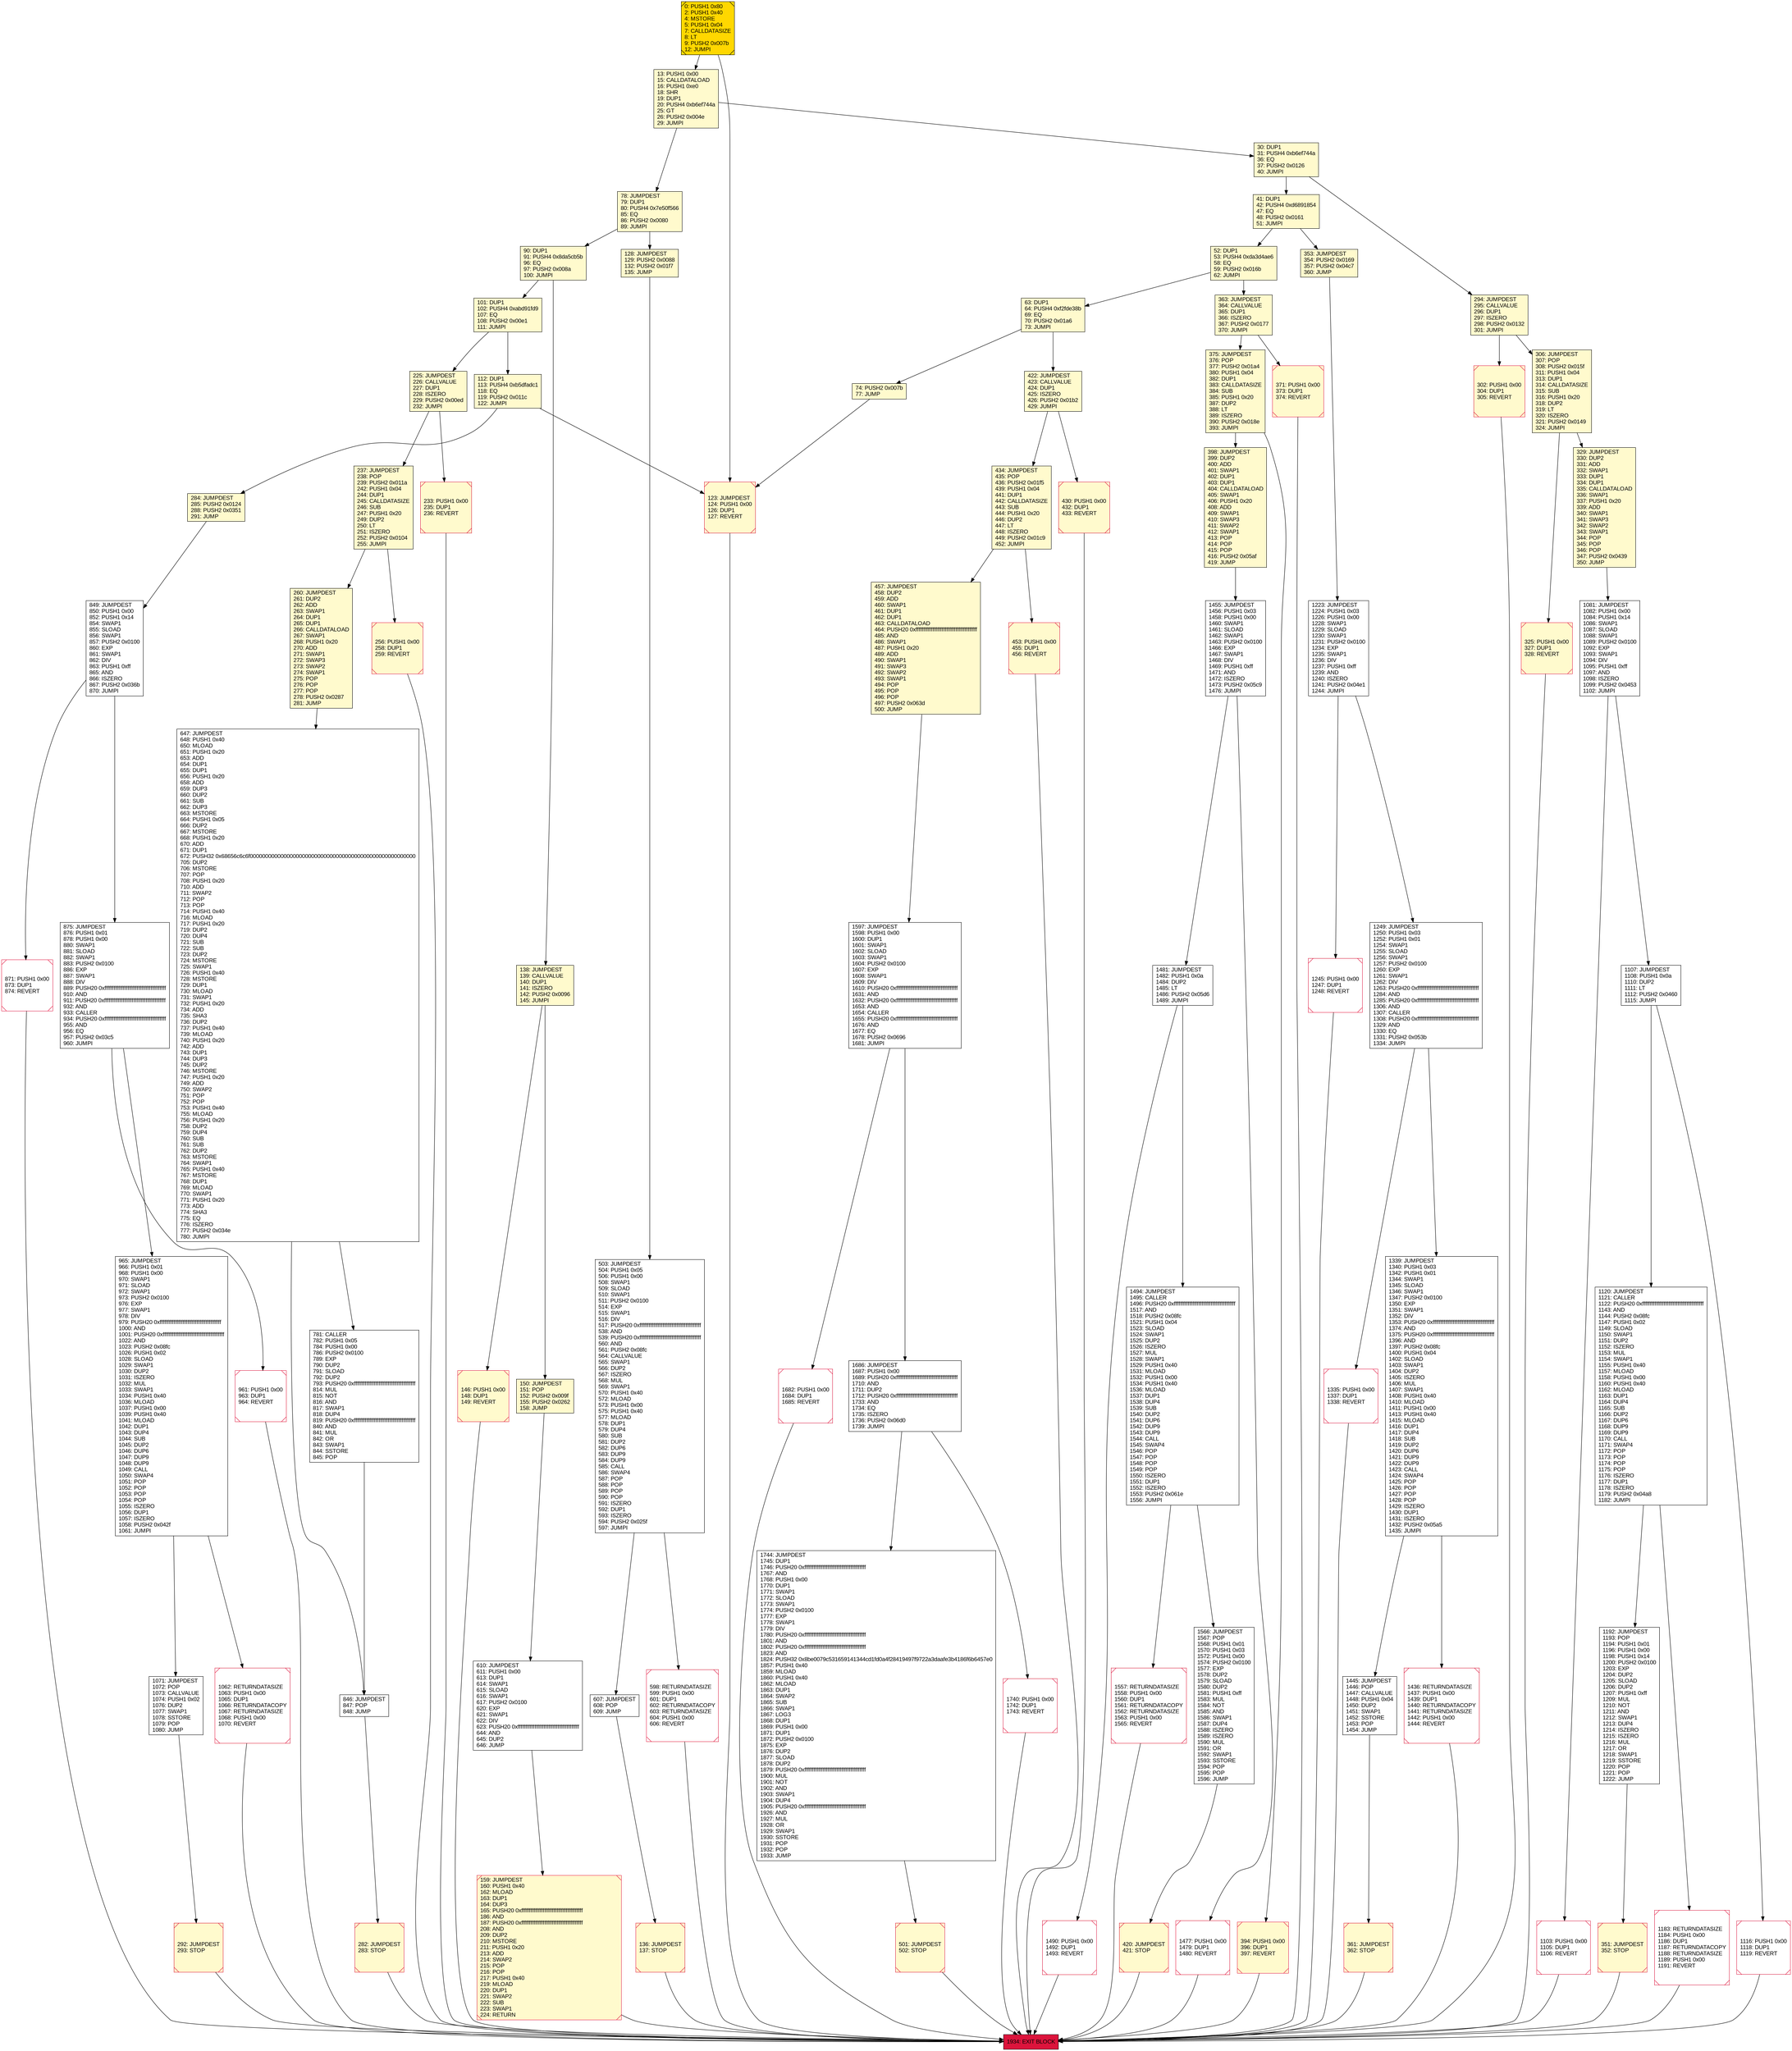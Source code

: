 digraph G {
bgcolor=transparent rankdir=UD;
node [shape=box style=filled color=black fillcolor=white fontname=arial fontcolor=black];
63 [label="63: DUP1\l64: PUSH4 0xf2fde38b\l69: EQ\l70: PUSH2 0x01a6\l73: JUMPI\l" fillcolor=lemonchiffon ];
1183 [label="1183: RETURNDATASIZE\l1184: PUSH1 0x00\l1186: DUP1\l1187: RETURNDATACOPY\l1188: RETURNDATASIZE\l1189: PUSH1 0x00\l1191: REVERT\l" shape=Msquare color=crimson ];
1436 [label="1436: RETURNDATASIZE\l1437: PUSH1 0x00\l1439: DUP1\l1440: RETURNDATACOPY\l1441: RETURNDATASIZE\l1442: PUSH1 0x00\l1444: REVERT\l" shape=Msquare color=crimson ];
150 [label="150: JUMPDEST\l151: POP\l152: PUSH2 0x009f\l155: PUSH2 0x0262\l158: JUMP\l" fillcolor=lemonchiffon ];
1934 [label="1934: EXIT BLOCK\l" fillcolor=crimson ];
282 [label="282: JUMPDEST\l283: STOP\l" fillcolor=lemonchiffon shape=Msquare color=crimson ];
1557 [label="1557: RETURNDATASIZE\l1558: PUSH1 0x00\l1560: DUP1\l1561: RETURNDATACOPY\l1562: RETURNDATASIZE\l1563: PUSH1 0x00\l1565: REVERT\l" shape=Msquare color=crimson ];
302 [label="302: PUSH1 0x00\l304: DUP1\l305: REVERT\l" fillcolor=lemonchiffon shape=Msquare color=crimson ];
430 [label="430: PUSH1 0x00\l432: DUP1\l433: REVERT\l" fillcolor=lemonchiffon shape=Msquare color=crimson ];
0 [label="0: PUSH1 0x80\l2: PUSH1 0x40\l4: MSTORE\l5: PUSH1 0x04\l7: CALLDATASIZE\l8: LT\l9: PUSH2 0x007b\l12: JUMPI\l" fillcolor=lemonchiffon shape=Msquare fillcolor=gold ];
74 [label="74: PUSH2 0x007b\l77: JUMP\l" fillcolor=lemonchiffon ];
128 [label="128: JUMPDEST\l129: PUSH2 0x0088\l132: PUSH2 0x01f7\l135: JUMP\l" fillcolor=lemonchiffon ];
849 [label="849: JUMPDEST\l850: PUSH1 0x00\l852: PUSH1 0x14\l854: SWAP1\l855: SLOAD\l856: SWAP1\l857: PUSH2 0x0100\l860: EXP\l861: SWAP1\l862: DIV\l863: PUSH1 0xff\l865: AND\l866: ISZERO\l867: PUSH2 0x036b\l870: JUMPI\l" ];
1335 [label="1335: PUSH1 0x00\l1337: DUP1\l1338: REVERT\l" shape=Msquare color=crimson ];
90 [label="90: DUP1\l91: PUSH4 0x8da5cb5b\l96: EQ\l97: PUSH2 0x008a\l100: JUMPI\l" fillcolor=lemonchiffon ];
1120 [label="1120: JUMPDEST\l1121: CALLER\l1122: PUSH20 0xffffffffffffffffffffffffffffffffffffffff\l1143: AND\l1144: PUSH2 0x08fc\l1147: PUSH1 0x02\l1149: SLOAD\l1150: SWAP1\l1151: DUP2\l1152: ISZERO\l1153: MUL\l1154: SWAP1\l1155: PUSH1 0x40\l1157: MLOAD\l1158: PUSH1 0x00\l1160: PUSH1 0x40\l1162: MLOAD\l1163: DUP1\l1164: DUP4\l1165: SUB\l1166: DUP2\l1167: DUP6\l1168: DUP9\l1169: DUP9\l1170: CALL\l1171: SWAP4\l1172: POP\l1173: POP\l1174: POP\l1175: POP\l1176: ISZERO\l1177: DUP1\l1178: ISZERO\l1179: PUSH2 0x04a8\l1182: JUMPI\l" ];
52 [label="52: DUP1\l53: PUSH4 0xda3d4ae6\l58: EQ\l59: PUSH2 0x016b\l62: JUMPI\l" fillcolor=lemonchiffon ];
1566 [label="1566: JUMPDEST\l1567: POP\l1568: PUSH1 0x01\l1570: PUSH1 0x03\l1572: PUSH1 0x00\l1574: PUSH2 0x0100\l1577: EXP\l1578: DUP2\l1579: SLOAD\l1580: DUP2\l1581: PUSH1 0xff\l1583: MUL\l1584: NOT\l1585: AND\l1586: SWAP1\l1587: DUP4\l1588: ISZERO\l1589: ISZERO\l1590: MUL\l1591: OR\l1592: SWAP1\l1593: SSTORE\l1594: POP\l1595: POP\l1596: JUMP\l" ];
1686 [label="1686: JUMPDEST\l1687: PUSH1 0x00\l1689: PUSH20 0xffffffffffffffffffffffffffffffffffffffff\l1710: AND\l1711: DUP2\l1712: PUSH20 0xffffffffffffffffffffffffffffffffffffffff\l1733: AND\l1734: EQ\l1735: ISZERO\l1736: PUSH2 0x06d0\l1739: JUMPI\l" ];
13 [label="13: PUSH1 0x00\l15: CALLDATALOAD\l16: PUSH1 0xe0\l18: SHR\l19: DUP1\l20: PUSH4 0xb6ef744a\l25: GT\l26: PUSH2 0x004e\l29: JUMPI\l" fillcolor=lemonchiffon ];
136 [label="136: JUMPDEST\l137: STOP\l" fillcolor=lemonchiffon shape=Msquare color=crimson ];
329 [label="329: JUMPDEST\l330: DUP2\l331: ADD\l332: SWAP1\l333: DUP1\l334: DUP1\l335: CALLDATALOAD\l336: SWAP1\l337: PUSH1 0x20\l339: ADD\l340: SWAP1\l341: SWAP3\l342: SWAP2\l343: SWAP1\l344: POP\l345: POP\l346: POP\l347: PUSH2 0x0439\l350: JUMP\l" fillcolor=lemonchiffon ];
256 [label="256: PUSH1 0x00\l258: DUP1\l259: REVERT\l" fillcolor=lemonchiffon shape=Msquare color=crimson ];
1744 [label="1744: JUMPDEST\l1745: DUP1\l1746: PUSH20 0xffffffffffffffffffffffffffffffffffffffff\l1767: AND\l1768: PUSH1 0x00\l1770: DUP1\l1771: SWAP1\l1772: SLOAD\l1773: SWAP1\l1774: PUSH2 0x0100\l1777: EXP\l1778: SWAP1\l1779: DIV\l1780: PUSH20 0xffffffffffffffffffffffffffffffffffffffff\l1801: AND\l1802: PUSH20 0xffffffffffffffffffffffffffffffffffffffff\l1823: AND\l1824: PUSH32 0x8be0079c531659141344cd1fd0a4f28419497f9722a3daafe3b4186f6b6457e0\l1857: PUSH1 0x40\l1859: MLOAD\l1860: PUSH1 0x40\l1862: MLOAD\l1863: DUP1\l1864: SWAP2\l1865: SUB\l1866: SWAP1\l1867: LOG3\l1868: DUP1\l1869: PUSH1 0x00\l1871: DUP1\l1872: PUSH2 0x0100\l1875: EXP\l1876: DUP2\l1877: SLOAD\l1878: DUP2\l1879: PUSH20 0xffffffffffffffffffffffffffffffffffffffff\l1900: MUL\l1901: NOT\l1902: AND\l1903: SWAP1\l1904: DUP4\l1905: PUSH20 0xffffffffffffffffffffffffffffffffffffffff\l1926: AND\l1927: MUL\l1928: OR\l1929: SWAP1\l1930: SSTORE\l1931: POP\l1932: POP\l1933: JUMP\l" ];
353 [label="353: JUMPDEST\l354: PUSH2 0x0169\l357: PUSH2 0x04c7\l360: JUMP\l" fillcolor=lemonchiffon ];
138 [label="138: JUMPDEST\l139: CALLVALUE\l140: DUP1\l141: ISZERO\l142: PUSH2 0x0096\l145: JUMPI\l" fillcolor=lemonchiffon ];
457 [label="457: JUMPDEST\l458: DUP2\l459: ADD\l460: SWAP1\l461: DUP1\l462: DUP1\l463: CALLDATALOAD\l464: PUSH20 0xffffffffffffffffffffffffffffffffffffffff\l485: AND\l486: SWAP1\l487: PUSH1 0x20\l489: ADD\l490: SWAP1\l491: SWAP3\l492: SWAP2\l493: SWAP1\l494: POP\l495: POP\l496: POP\l497: PUSH2 0x063d\l500: JUMP\l" fillcolor=lemonchiffon ];
1445 [label="1445: JUMPDEST\l1446: POP\l1447: CALLVALUE\l1448: PUSH1 0x04\l1450: DUP2\l1451: SWAP1\l1452: SSTORE\l1453: POP\l1454: JUMP\l" ];
225 [label="225: JUMPDEST\l226: CALLVALUE\l227: DUP1\l228: ISZERO\l229: PUSH2 0x00ed\l232: JUMPI\l" fillcolor=lemonchiffon ];
394 [label="394: PUSH1 0x00\l396: DUP1\l397: REVERT\l" fillcolor=lemonchiffon shape=Msquare color=crimson ];
292 [label="292: JUMPDEST\l293: STOP\l" fillcolor=lemonchiffon shape=Msquare color=crimson ];
420 [label="420: JUMPDEST\l421: STOP\l" fillcolor=lemonchiffon shape=Msquare color=crimson ];
146 [label="146: PUSH1 0x00\l148: DUP1\l149: REVERT\l" fillcolor=lemonchiffon shape=Msquare color=crimson ];
306 [label="306: JUMPDEST\l307: POP\l308: PUSH2 0x015f\l311: PUSH1 0x04\l313: DUP1\l314: CALLDATASIZE\l315: SUB\l316: PUSH1 0x20\l318: DUP2\l319: LT\l320: ISZERO\l321: PUSH2 0x0149\l324: JUMPI\l" fillcolor=lemonchiffon ];
1682 [label="1682: PUSH1 0x00\l1684: DUP1\l1685: REVERT\l" shape=Msquare color=crimson ];
375 [label="375: JUMPDEST\l376: POP\l377: PUSH2 0x01a4\l380: PUSH1 0x04\l382: DUP1\l383: CALLDATASIZE\l384: SUB\l385: PUSH1 0x20\l387: DUP2\l388: LT\l389: ISZERO\l390: PUSH2 0x018e\l393: JUMPI\l" fillcolor=lemonchiffon ];
398 [label="398: JUMPDEST\l399: DUP2\l400: ADD\l401: SWAP1\l402: DUP1\l403: DUP1\l404: CALLDATALOAD\l405: SWAP1\l406: PUSH1 0x20\l408: ADD\l409: SWAP1\l410: SWAP3\l411: SWAP2\l412: SWAP1\l413: POP\l414: POP\l415: POP\l416: PUSH2 0x05af\l419: JUMP\l" fillcolor=lemonchiffon ];
1481 [label="1481: JUMPDEST\l1482: PUSH1 0x0a\l1484: DUP2\l1485: LT\l1486: PUSH2 0x05d6\l1489: JUMPI\l" ];
1062 [label="1062: RETURNDATASIZE\l1063: PUSH1 0x00\l1065: DUP1\l1066: RETURNDATACOPY\l1067: RETURNDATASIZE\l1068: PUSH1 0x00\l1070: REVERT\l" shape=Msquare color=crimson ];
1192 [label="1192: JUMPDEST\l1193: POP\l1194: PUSH1 0x01\l1196: PUSH1 0x00\l1198: PUSH1 0x14\l1200: PUSH2 0x0100\l1203: EXP\l1204: DUP2\l1205: SLOAD\l1206: DUP2\l1207: PUSH1 0xff\l1209: MUL\l1210: NOT\l1211: AND\l1212: SWAP1\l1213: DUP4\l1214: ISZERO\l1215: ISZERO\l1216: MUL\l1217: OR\l1218: SWAP1\l1219: SSTORE\l1220: POP\l1221: POP\l1222: JUMP\l" ];
503 [label="503: JUMPDEST\l504: PUSH1 0x05\l506: PUSH1 0x00\l508: SWAP1\l509: SLOAD\l510: SWAP1\l511: PUSH2 0x0100\l514: EXP\l515: SWAP1\l516: DIV\l517: PUSH20 0xffffffffffffffffffffffffffffffffffffffff\l538: AND\l539: PUSH20 0xffffffffffffffffffffffffffffffffffffffff\l560: AND\l561: PUSH2 0x08fc\l564: CALLVALUE\l565: SWAP1\l566: DUP2\l567: ISZERO\l568: MUL\l569: SWAP1\l570: PUSH1 0x40\l572: MLOAD\l573: PUSH1 0x00\l575: PUSH1 0x40\l577: MLOAD\l578: DUP1\l579: DUP4\l580: SUB\l581: DUP2\l582: DUP6\l583: DUP9\l584: DUP9\l585: CALL\l586: SWAP4\l587: POP\l588: POP\l589: POP\l590: POP\l591: ISZERO\l592: DUP1\l593: ISZERO\l594: PUSH2 0x025f\l597: JUMPI\l" ];
30 [label="30: DUP1\l31: PUSH4 0xb6ef744a\l36: EQ\l37: PUSH2 0x0126\l40: JUMPI\l" fillcolor=lemonchiffon ];
101 [label="101: DUP1\l102: PUSH4 0xabd91fd9\l107: EQ\l108: PUSH2 0x00e1\l111: JUMPI\l" fillcolor=lemonchiffon ];
1455 [label="1455: JUMPDEST\l1456: PUSH1 0x03\l1458: PUSH1 0x00\l1460: SWAP1\l1461: SLOAD\l1462: SWAP1\l1463: PUSH2 0x0100\l1466: EXP\l1467: SWAP1\l1468: DIV\l1469: PUSH1 0xff\l1471: AND\l1472: ISZERO\l1473: PUSH2 0x05c9\l1476: JUMPI\l" ];
112 [label="112: DUP1\l113: PUSH4 0xb5dfadc1\l118: EQ\l119: PUSH2 0x011c\l122: JUMPI\l" fillcolor=lemonchiffon ];
871 [label="871: PUSH1 0x00\l873: DUP1\l874: REVERT\l" shape=Msquare color=crimson ];
233 [label="233: PUSH1 0x00\l235: DUP1\l236: REVERT\l" fillcolor=lemonchiffon shape=Msquare color=crimson ];
1597 [label="1597: JUMPDEST\l1598: PUSH1 0x00\l1600: DUP1\l1601: SWAP1\l1602: SLOAD\l1603: SWAP1\l1604: PUSH2 0x0100\l1607: EXP\l1608: SWAP1\l1609: DIV\l1610: PUSH20 0xffffffffffffffffffffffffffffffffffffffff\l1631: AND\l1632: PUSH20 0xffffffffffffffffffffffffffffffffffffffff\l1653: AND\l1654: CALLER\l1655: PUSH20 0xffffffffffffffffffffffffffffffffffffffff\l1676: AND\l1677: EQ\l1678: PUSH2 0x0696\l1681: JUMPI\l" ];
41 [label="41: DUP1\l42: PUSH4 0xd6891854\l47: EQ\l48: PUSH2 0x0161\l51: JUMPI\l" fillcolor=lemonchiffon ];
351 [label="351: JUMPDEST\l352: STOP\l" fillcolor=lemonchiffon shape=Msquare color=crimson ];
159 [label="159: JUMPDEST\l160: PUSH1 0x40\l162: MLOAD\l163: DUP1\l164: DUP3\l165: PUSH20 0xffffffffffffffffffffffffffffffffffffffff\l186: AND\l187: PUSH20 0xffffffffffffffffffffffffffffffffffffffff\l208: AND\l209: DUP2\l210: MSTORE\l211: PUSH1 0x20\l213: ADD\l214: SWAP2\l215: POP\l216: POP\l217: PUSH1 0x40\l219: MLOAD\l220: DUP1\l221: SWAP2\l222: SUB\l223: SWAP1\l224: RETURN\l" fillcolor=lemonchiffon shape=Msquare color=crimson ];
260 [label="260: JUMPDEST\l261: DUP2\l262: ADD\l263: SWAP1\l264: DUP1\l265: DUP1\l266: CALLDATALOAD\l267: SWAP1\l268: PUSH1 0x20\l270: ADD\l271: SWAP1\l272: SWAP3\l273: SWAP2\l274: SWAP1\l275: POP\l276: POP\l277: POP\l278: PUSH2 0x0287\l281: JUMP\l" fillcolor=lemonchiffon ];
781 [label="781: CALLER\l782: PUSH1 0x05\l784: PUSH1 0x00\l786: PUSH2 0x0100\l789: EXP\l790: DUP2\l791: SLOAD\l792: DUP2\l793: PUSH20 0xffffffffffffffffffffffffffffffffffffffff\l814: MUL\l815: NOT\l816: AND\l817: SWAP1\l818: DUP4\l819: PUSH20 0xffffffffffffffffffffffffffffffffffffffff\l840: AND\l841: MUL\l842: OR\l843: SWAP1\l844: SSTORE\l845: POP\l" ];
598 [label="598: RETURNDATASIZE\l599: PUSH1 0x00\l601: DUP1\l602: RETURNDATACOPY\l603: RETURNDATASIZE\l604: PUSH1 0x00\l606: REVERT\l" shape=Msquare color=crimson ];
422 [label="422: JUMPDEST\l423: CALLVALUE\l424: DUP1\l425: ISZERO\l426: PUSH2 0x01b2\l429: JUMPI\l" fillcolor=lemonchiffon ];
371 [label="371: PUSH1 0x00\l373: DUP1\l374: REVERT\l" fillcolor=lemonchiffon shape=Msquare color=crimson ];
78 [label="78: JUMPDEST\l79: DUP1\l80: PUSH4 0x7e50f566\l85: EQ\l86: PUSH2 0x0080\l89: JUMPI\l" fillcolor=lemonchiffon ];
610 [label="610: JUMPDEST\l611: PUSH1 0x00\l613: DUP1\l614: SWAP1\l615: SLOAD\l616: SWAP1\l617: PUSH2 0x0100\l620: EXP\l621: SWAP1\l622: DIV\l623: PUSH20 0xffffffffffffffffffffffffffffffffffffffff\l644: AND\l645: DUP2\l646: JUMP\l" ];
294 [label="294: JUMPDEST\l295: CALLVALUE\l296: DUP1\l297: ISZERO\l298: PUSH2 0x0132\l301: JUMPI\l" fillcolor=lemonchiffon ];
363 [label="363: JUMPDEST\l364: CALLVALUE\l365: DUP1\l366: ISZERO\l367: PUSH2 0x0177\l370: JUMPI\l" fillcolor=lemonchiffon ];
284 [label="284: JUMPDEST\l285: PUSH2 0x0124\l288: PUSH2 0x0351\l291: JUMP\l" fillcolor=lemonchiffon ];
1249 [label="1249: JUMPDEST\l1250: PUSH1 0x03\l1252: PUSH1 0x01\l1254: SWAP1\l1255: SLOAD\l1256: SWAP1\l1257: PUSH2 0x0100\l1260: EXP\l1261: SWAP1\l1262: DIV\l1263: PUSH20 0xffffffffffffffffffffffffffffffffffffffff\l1284: AND\l1285: PUSH20 0xffffffffffffffffffffffffffffffffffffffff\l1306: AND\l1307: CALLER\l1308: PUSH20 0xffffffffffffffffffffffffffffffffffffffff\l1329: AND\l1330: EQ\l1331: PUSH2 0x053b\l1334: JUMPI\l" ];
1081 [label="1081: JUMPDEST\l1082: PUSH1 0x00\l1084: PUSH1 0x14\l1086: SWAP1\l1087: SLOAD\l1088: SWAP1\l1089: PUSH2 0x0100\l1092: EXP\l1093: SWAP1\l1094: DIV\l1095: PUSH1 0xff\l1097: AND\l1098: ISZERO\l1099: PUSH2 0x0453\l1102: JUMPI\l" ];
961 [label="961: PUSH1 0x00\l963: DUP1\l964: REVERT\l" shape=Msquare color=crimson ];
501 [label="501: JUMPDEST\l502: STOP\l" fillcolor=lemonchiffon shape=Msquare color=crimson ];
325 [label="325: PUSH1 0x00\l327: DUP1\l328: REVERT\l" fillcolor=lemonchiffon shape=Msquare color=crimson ];
434 [label="434: JUMPDEST\l435: POP\l436: PUSH2 0x01f5\l439: PUSH1 0x04\l441: DUP1\l442: CALLDATASIZE\l443: SUB\l444: PUSH1 0x20\l446: DUP2\l447: LT\l448: ISZERO\l449: PUSH2 0x01c9\l452: JUMPI\l" fillcolor=lemonchiffon ];
453 [label="453: PUSH1 0x00\l455: DUP1\l456: REVERT\l" fillcolor=lemonchiffon shape=Msquare color=crimson ];
1477 [label="1477: PUSH1 0x00\l1479: DUP1\l1480: REVERT\l" shape=Msquare color=crimson ];
1494 [label="1494: JUMPDEST\l1495: CALLER\l1496: PUSH20 0xffffffffffffffffffffffffffffffffffffffff\l1517: AND\l1518: PUSH2 0x08fc\l1521: PUSH1 0x04\l1523: SLOAD\l1524: SWAP1\l1525: DUP2\l1526: ISZERO\l1527: MUL\l1528: SWAP1\l1529: PUSH1 0x40\l1531: MLOAD\l1532: PUSH1 0x00\l1534: PUSH1 0x40\l1536: MLOAD\l1537: DUP1\l1538: DUP4\l1539: SUB\l1540: DUP2\l1541: DUP6\l1542: DUP9\l1543: DUP9\l1544: CALL\l1545: SWAP4\l1546: POP\l1547: POP\l1548: POP\l1549: POP\l1550: ISZERO\l1551: DUP1\l1552: ISZERO\l1553: PUSH2 0x061e\l1556: JUMPI\l" ];
965 [label="965: JUMPDEST\l966: PUSH1 0x01\l968: PUSH1 0x00\l970: SWAP1\l971: SLOAD\l972: SWAP1\l973: PUSH2 0x0100\l976: EXP\l977: SWAP1\l978: DIV\l979: PUSH20 0xffffffffffffffffffffffffffffffffffffffff\l1000: AND\l1001: PUSH20 0xffffffffffffffffffffffffffffffffffffffff\l1022: AND\l1023: PUSH2 0x08fc\l1026: PUSH1 0x02\l1028: SLOAD\l1029: SWAP1\l1030: DUP2\l1031: ISZERO\l1032: MUL\l1033: SWAP1\l1034: PUSH1 0x40\l1036: MLOAD\l1037: PUSH1 0x00\l1039: PUSH1 0x40\l1041: MLOAD\l1042: DUP1\l1043: DUP4\l1044: SUB\l1045: DUP2\l1046: DUP6\l1047: DUP9\l1048: DUP9\l1049: CALL\l1050: SWAP4\l1051: POP\l1052: POP\l1053: POP\l1054: POP\l1055: ISZERO\l1056: DUP1\l1057: ISZERO\l1058: PUSH2 0x042f\l1061: JUMPI\l" ];
846 [label="846: JUMPDEST\l847: POP\l848: JUMP\l" ];
875 [label="875: JUMPDEST\l876: PUSH1 0x01\l878: PUSH1 0x00\l880: SWAP1\l881: SLOAD\l882: SWAP1\l883: PUSH2 0x0100\l886: EXP\l887: SWAP1\l888: DIV\l889: PUSH20 0xffffffffffffffffffffffffffffffffffffffff\l910: AND\l911: PUSH20 0xffffffffffffffffffffffffffffffffffffffff\l932: AND\l933: CALLER\l934: PUSH20 0xffffffffffffffffffffffffffffffffffffffff\l955: AND\l956: EQ\l957: PUSH2 0x03c5\l960: JUMPI\l" ];
1107 [label="1107: JUMPDEST\l1108: PUSH1 0x0a\l1110: DUP2\l1111: LT\l1112: PUSH2 0x0460\l1115: JUMPI\l" ];
1740 [label="1740: PUSH1 0x00\l1742: DUP1\l1743: REVERT\l" shape=Msquare color=crimson ];
237 [label="237: JUMPDEST\l238: POP\l239: PUSH2 0x011a\l242: PUSH1 0x04\l244: DUP1\l245: CALLDATASIZE\l246: SUB\l247: PUSH1 0x20\l249: DUP2\l250: LT\l251: ISZERO\l252: PUSH2 0x0104\l255: JUMPI\l" fillcolor=lemonchiffon ];
1103 [label="1103: PUSH1 0x00\l1105: DUP1\l1106: REVERT\l" shape=Msquare color=crimson ];
647 [label="647: JUMPDEST\l648: PUSH1 0x40\l650: MLOAD\l651: PUSH1 0x20\l653: ADD\l654: DUP1\l655: DUP1\l656: PUSH1 0x20\l658: ADD\l659: DUP3\l660: DUP2\l661: SUB\l662: DUP3\l663: MSTORE\l664: PUSH1 0x05\l666: DUP2\l667: MSTORE\l668: PUSH1 0x20\l670: ADD\l671: DUP1\l672: PUSH32 0x68656c6c6f000000000000000000000000000000000000000000000000000000\l705: DUP2\l706: MSTORE\l707: POP\l708: PUSH1 0x20\l710: ADD\l711: SWAP2\l712: POP\l713: POP\l714: PUSH1 0x40\l716: MLOAD\l717: PUSH1 0x20\l719: DUP2\l720: DUP4\l721: SUB\l722: SUB\l723: DUP2\l724: MSTORE\l725: SWAP1\l726: PUSH1 0x40\l728: MSTORE\l729: DUP1\l730: MLOAD\l731: SWAP1\l732: PUSH1 0x20\l734: ADD\l735: SHA3\l736: DUP2\l737: PUSH1 0x40\l739: MLOAD\l740: PUSH1 0x20\l742: ADD\l743: DUP1\l744: DUP3\l745: DUP2\l746: MSTORE\l747: PUSH1 0x20\l749: ADD\l750: SWAP2\l751: POP\l752: POP\l753: PUSH1 0x40\l755: MLOAD\l756: PUSH1 0x20\l758: DUP2\l759: DUP4\l760: SUB\l761: SUB\l762: DUP2\l763: MSTORE\l764: SWAP1\l765: PUSH1 0x40\l767: MSTORE\l768: DUP1\l769: MLOAD\l770: SWAP1\l771: PUSH1 0x20\l773: ADD\l774: SHA3\l775: EQ\l776: ISZERO\l777: PUSH2 0x034e\l780: JUMPI\l" ];
1339 [label="1339: JUMPDEST\l1340: PUSH1 0x03\l1342: PUSH1 0x01\l1344: SWAP1\l1345: SLOAD\l1346: SWAP1\l1347: PUSH2 0x0100\l1350: EXP\l1351: SWAP1\l1352: DIV\l1353: PUSH20 0xffffffffffffffffffffffffffffffffffffffff\l1374: AND\l1375: PUSH20 0xffffffffffffffffffffffffffffffffffffffff\l1396: AND\l1397: PUSH2 0x08fc\l1400: PUSH1 0x04\l1402: SLOAD\l1403: SWAP1\l1404: DUP2\l1405: ISZERO\l1406: MUL\l1407: SWAP1\l1408: PUSH1 0x40\l1410: MLOAD\l1411: PUSH1 0x00\l1413: PUSH1 0x40\l1415: MLOAD\l1416: DUP1\l1417: DUP4\l1418: SUB\l1419: DUP2\l1420: DUP6\l1421: DUP9\l1422: DUP9\l1423: CALL\l1424: SWAP4\l1425: POP\l1426: POP\l1427: POP\l1428: POP\l1429: ISZERO\l1430: DUP1\l1431: ISZERO\l1432: PUSH2 0x05a5\l1435: JUMPI\l" ];
1490 [label="1490: PUSH1 0x00\l1492: DUP1\l1493: REVERT\l" shape=Msquare color=crimson ];
1071 [label="1071: JUMPDEST\l1072: POP\l1073: CALLVALUE\l1074: PUSH1 0x02\l1076: DUP2\l1077: SWAP1\l1078: SSTORE\l1079: POP\l1080: JUMP\l" ];
607 [label="607: JUMPDEST\l608: POP\l609: JUMP\l" ];
1223 [label="1223: JUMPDEST\l1224: PUSH1 0x03\l1226: PUSH1 0x00\l1228: SWAP1\l1229: SLOAD\l1230: SWAP1\l1231: PUSH2 0x0100\l1234: EXP\l1235: SWAP1\l1236: DIV\l1237: PUSH1 0xff\l1239: AND\l1240: ISZERO\l1241: PUSH2 0x04e1\l1244: JUMPI\l" ];
1245 [label="1245: PUSH1 0x00\l1247: DUP1\l1248: REVERT\l" shape=Msquare color=crimson ];
361 [label="361: JUMPDEST\l362: STOP\l" fillcolor=lemonchiffon shape=Msquare color=crimson ];
1116 [label="1116: PUSH1 0x00\l1118: DUP1\l1119: REVERT\l" shape=Msquare color=crimson ];
123 [label="123: JUMPDEST\l124: PUSH1 0x00\l126: DUP1\l127: REVERT\l" fillcolor=lemonchiffon shape=Msquare color=crimson ];
282 -> 1934;
302 -> 1934;
875 -> 965;
1436 -> 1934;
363 -> 371;
1183 -> 1934;
503 -> 598;
1107 -> 1116;
306 -> 329;
647 -> 846;
1335 -> 1934;
1120 -> 1183;
52 -> 63;
112 -> 284;
237 -> 260;
1223 -> 1249;
1566 -> 420;
138 -> 150;
256 -> 1934;
112 -> 123;
503 -> 607;
292 -> 1934;
52 -> 363;
159 -> 1934;
351 -> 1934;
434 -> 457;
871 -> 1934;
225 -> 237;
1249 -> 1335;
237 -> 256;
849 -> 871;
1597 -> 1686;
128 -> 503;
1445 -> 361;
371 -> 1934;
422 -> 430;
1103 -> 1934;
101 -> 225;
363 -> 375;
607 -> 136;
1494 -> 1557;
41 -> 353;
325 -> 1934;
74 -> 123;
294 -> 306;
361 -> 1934;
1116 -> 1934;
1107 -> 1120;
1686 -> 1740;
1597 -> 1682;
849 -> 875;
1494 -> 1566;
329 -> 1081;
1455 -> 1481;
375 -> 398;
434 -> 453;
1223 -> 1245;
1557 -> 1934;
430 -> 1934;
101 -> 112;
875 -> 961;
30 -> 41;
0 -> 13;
138 -> 146;
63 -> 74;
375 -> 394;
136 -> 1934;
610 -> 159;
30 -> 294;
965 -> 1071;
1455 -> 1477;
394 -> 1934;
781 -> 846;
1120 -> 1192;
1249 -> 1339;
1081 -> 1103;
1081 -> 1107;
1062 -> 1934;
422 -> 434;
1686 -> 1744;
90 -> 138;
146 -> 1934;
260 -> 647;
647 -> 781;
1682 -> 1934;
420 -> 1934;
78 -> 128;
598 -> 1934;
1744 -> 501;
233 -> 1934;
1071 -> 292;
1481 -> 1490;
78 -> 90;
13 -> 78;
284 -> 849;
41 -> 52;
63 -> 422;
965 -> 1062;
1339 -> 1445;
294 -> 302;
306 -> 325;
150 -> 610;
90 -> 101;
1481 -> 1494;
13 -> 30;
353 -> 1223;
1740 -> 1934;
846 -> 282;
0 -> 123;
453 -> 1934;
1477 -> 1934;
457 -> 1597;
225 -> 233;
961 -> 1934;
501 -> 1934;
123 -> 1934;
1245 -> 1934;
1192 -> 351;
1339 -> 1436;
1490 -> 1934;
398 -> 1455;
}